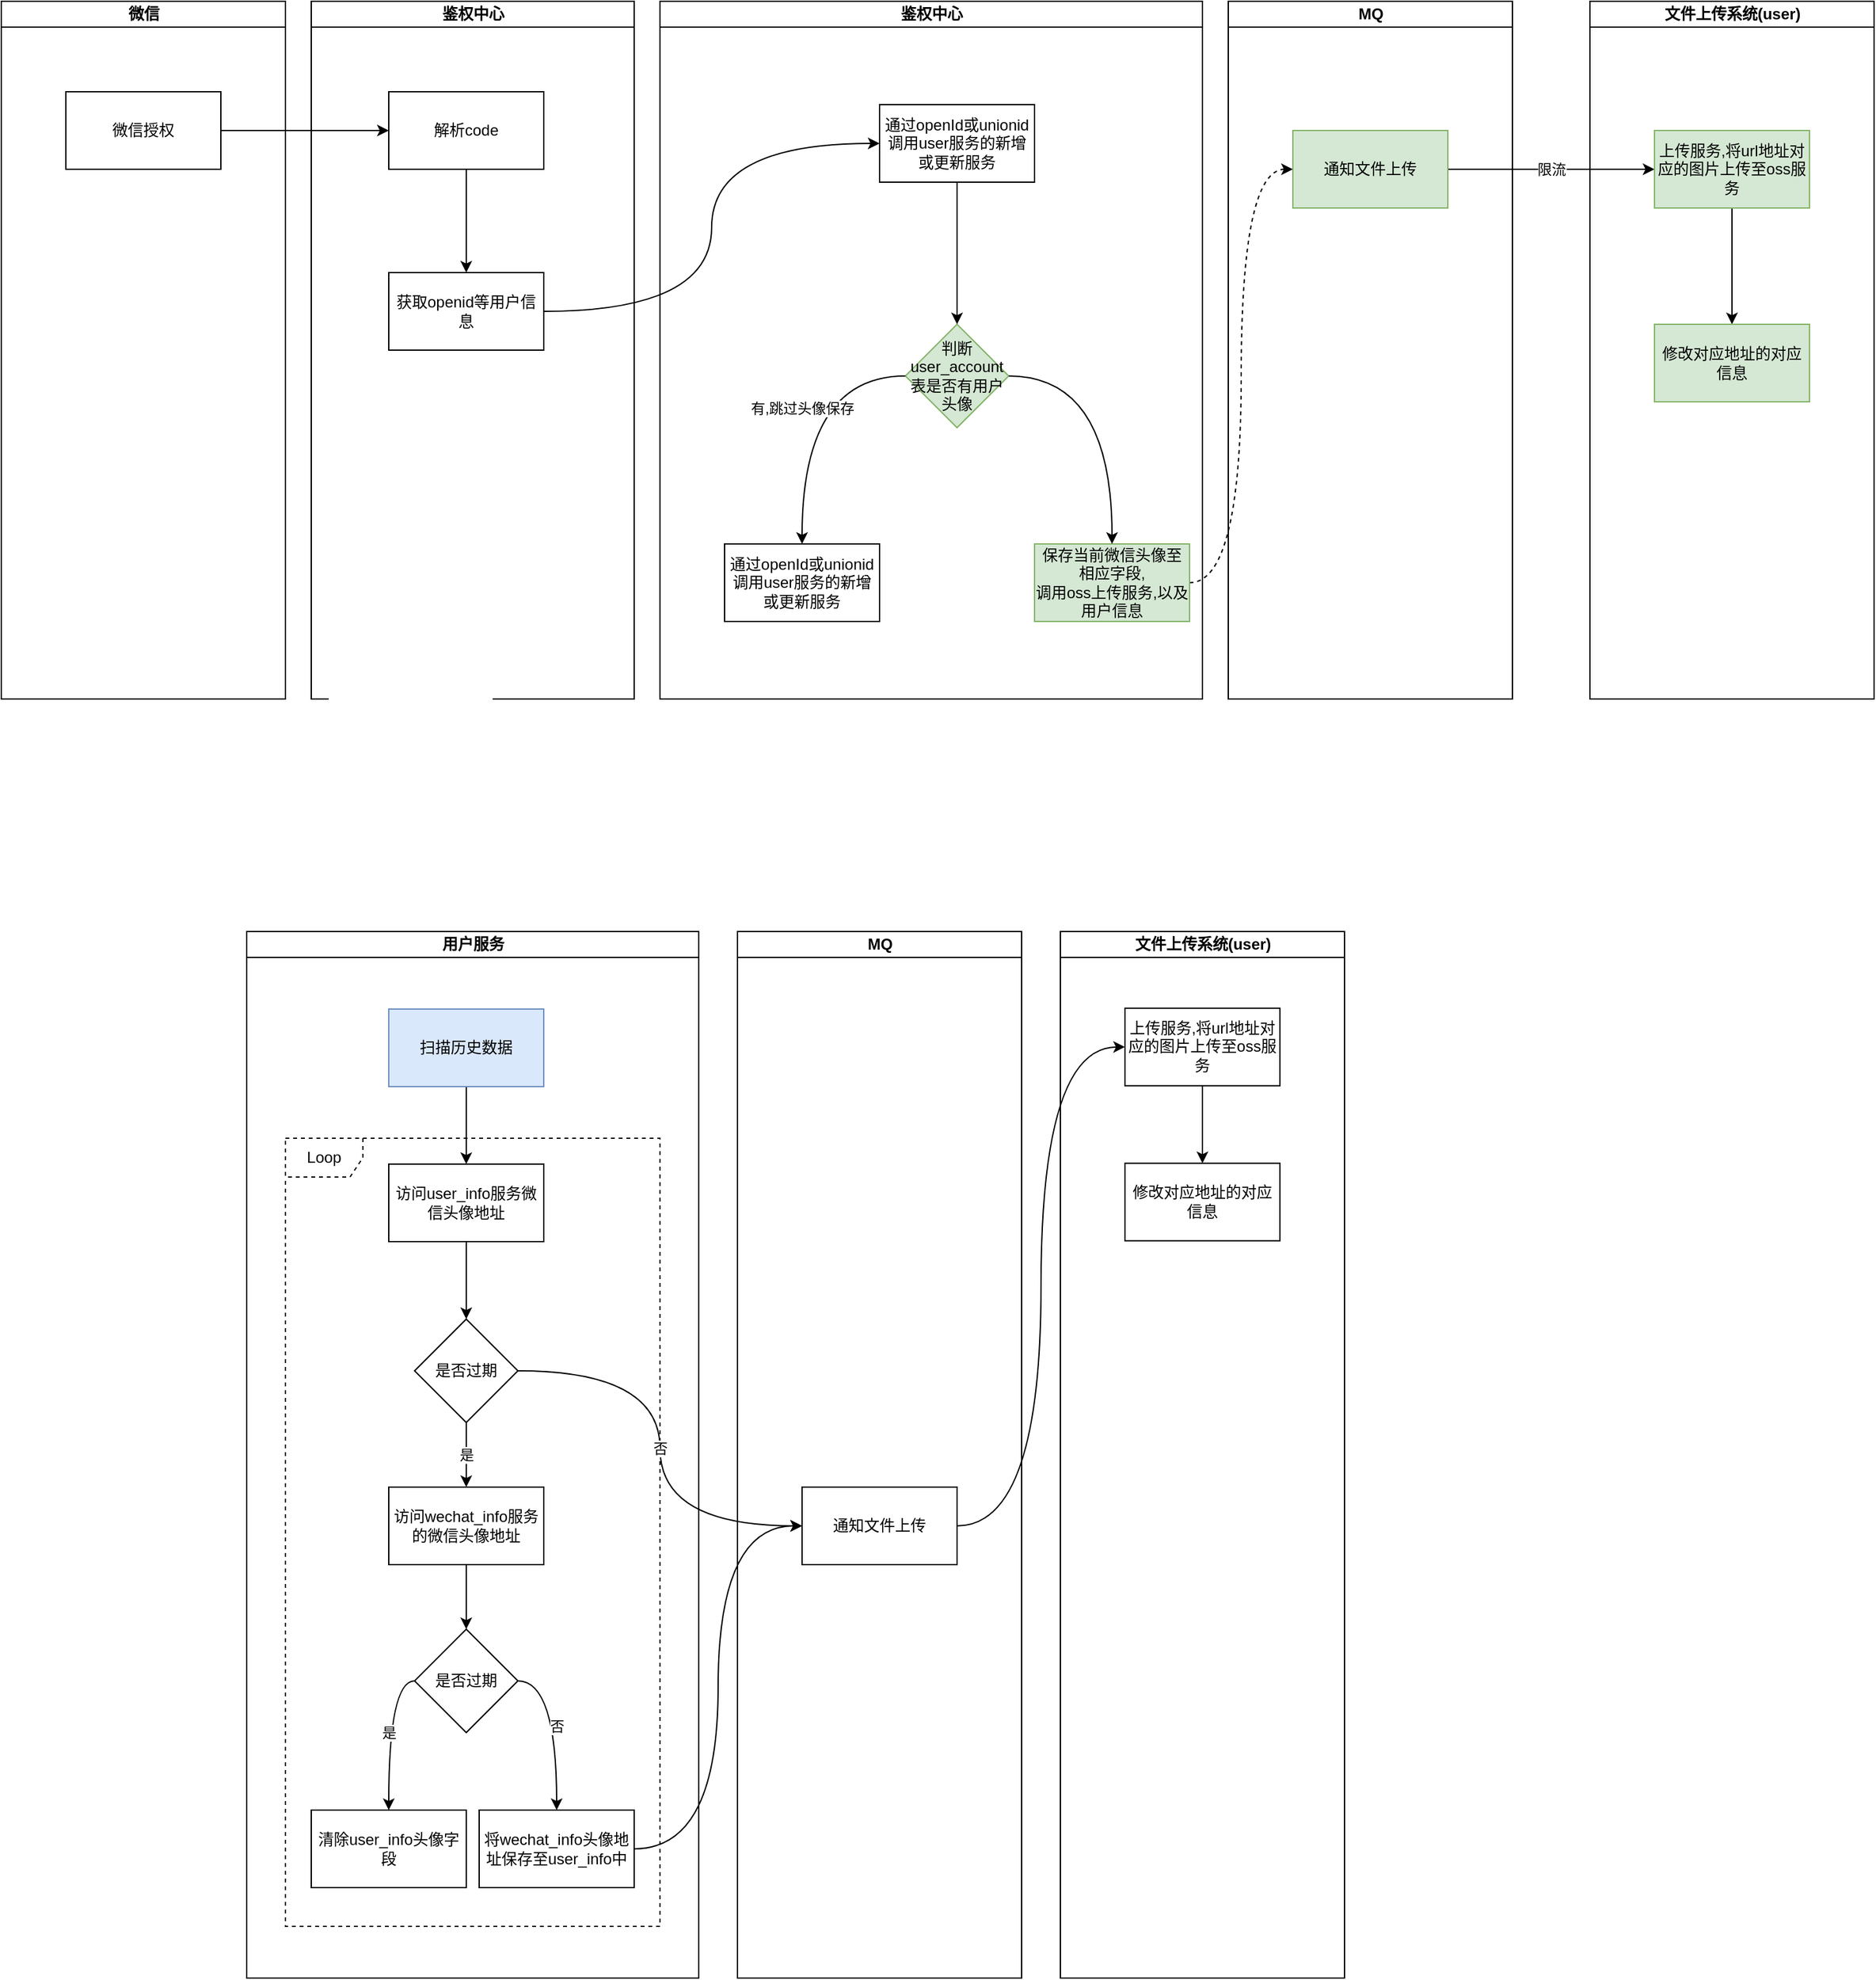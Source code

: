 <mxfile version="12.4.2" type="github" pages="1">
  <diagram id="5QiOQKNCq6tEFeVftK_o" name="第 1 页">
    <mxGraphModel dx="2013" dy="872" grid="1" gridSize="10" guides="1" tooltips="1" connect="1" arrows="1" fold="1" page="1" pageScale="1" pageWidth="1400" pageHeight="850" math="0" shadow="0">
      <root>
        <mxCell id="0"/>
        <mxCell id="1" parent="0"/>
        <mxCell id="8ZZjffh4FhQhodE5l19A-6" style="edgeStyle=orthogonalEdgeStyle;orthogonalLoop=1;jettySize=auto;html=1;exitX=1;exitY=0.5;exitDx=0;exitDy=0;curved=1;" edge="1" parent="1" source="8ZZjffh4FhQhodE5l19A-4" target="8ZZjffh4FhQhodE5l19A-5">
          <mxGeometry relative="1" as="geometry"/>
        </mxCell>
        <mxCell id="8ZZjffh4FhQhodE5l19A-25" style="edgeStyle=orthogonalEdgeStyle;orthogonalLoop=1;jettySize=auto;html=1;exitX=1;exitY=0.5;exitDx=0;exitDy=0;entryX=0;entryY=0.5;entryDx=0;entryDy=0;curved=1;dashed=1;" edge="1" parent="1" source="8ZZjffh4FhQhodE5l19A-19" target="8ZZjffh4FhQhodE5l19A-23">
          <mxGeometry relative="1" as="geometry"/>
        </mxCell>
        <mxCell id="8ZZjffh4FhQhodE5l19A-24" value="限流" style="edgeStyle=orthogonalEdgeStyle;orthogonalLoop=1;jettySize=auto;html=1;exitX=1;exitY=0.5;exitDx=0;exitDy=0;entryX=0;entryY=0.5;entryDx=0;entryDy=0;curved=1;" edge="1" parent="1" source="8ZZjffh4FhQhodE5l19A-23" target="8ZZjffh4FhQhodE5l19A-21">
          <mxGeometry relative="1" as="geometry"/>
        </mxCell>
        <mxCell id="8ZZjffh4FhQhodE5l19A-26" value="微信" style="swimlane;html=1;startSize=20;horizontal=1;containerType=tree;" vertex="1" parent="1">
          <mxGeometry x="450" y="70" width="220" height="540" as="geometry"/>
        </mxCell>
        <mxCell id="8ZZjffh4FhQhodE5l19A-4" value="微信授权" style="rounded=0;whiteSpace=wrap;html=1;" vertex="1" parent="8ZZjffh4FhQhodE5l19A-26">
          <mxGeometry x="50" y="70" width="120" height="60" as="geometry"/>
        </mxCell>
        <mxCell id="8ZZjffh4FhQhodE5l19A-27" value="鉴权中心" style="swimlane;html=1;startSize=20;horizontal=1;containerType=tree;" vertex="1" parent="1">
          <mxGeometry x="690" y="70" width="250" height="540" as="geometry"/>
        </mxCell>
        <mxCell id="8ZZjffh4FhQhodE5l19A-5" value="解析code" style="rounded=0;whiteSpace=wrap;html=1;" vertex="1" parent="8ZZjffh4FhQhodE5l19A-27">
          <mxGeometry x="60" y="70" width="120" height="60" as="geometry"/>
        </mxCell>
        <mxCell id="8ZZjffh4FhQhodE5l19A-11" value="获取openid等用户信息" style="rounded=0;whiteSpace=wrap;html=1;" vertex="1" parent="8ZZjffh4FhQhodE5l19A-27">
          <mxGeometry x="60" y="210" width="120" height="60" as="geometry"/>
        </mxCell>
        <mxCell id="8ZZjffh4FhQhodE5l19A-12" value="" style="edgeStyle=orthogonalEdgeStyle;orthogonalLoop=1;jettySize=auto;html=1;curved=1;" edge="1" parent="8ZZjffh4FhQhodE5l19A-27" source="8ZZjffh4FhQhodE5l19A-5" target="8ZZjffh4FhQhodE5l19A-11">
          <mxGeometry relative="1" as="geometry"/>
        </mxCell>
        <mxCell id="8ZZjffh4FhQhodE5l19A-33" value="鉴权中心" style="swimlane;html=1;startSize=20;horizontal=1;containerType=tree;" vertex="1" parent="1">
          <mxGeometry x="960" y="70" width="420" height="540" as="geometry"/>
        </mxCell>
        <mxCell id="8ZZjffh4FhQhodE5l19A-10" value="通过openId或unionid调用user服务的新增或更新服务" style="rounded=0;whiteSpace=wrap;html=1;" vertex="1" parent="8ZZjffh4FhQhodE5l19A-33">
          <mxGeometry x="170" y="80" width="120" height="60" as="geometry"/>
        </mxCell>
        <mxCell id="8ZZjffh4FhQhodE5l19A-15" value="通过openId或unionid调用user服务的新增或更新服务" style="rounded=0;whiteSpace=wrap;html=1;" vertex="1" parent="8ZZjffh4FhQhodE5l19A-33">
          <mxGeometry x="50" y="420" width="120" height="60" as="geometry"/>
        </mxCell>
        <mxCell id="8ZZjffh4FhQhodE5l19A-17" value="判断user_account表是否有用户头像" style="rhombus;whiteSpace=wrap;html=1;fillColor=#d5e8d4;strokeColor=#82b366;" vertex="1" parent="8ZZjffh4FhQhodE5l19A-33">
          <mxGeometry x="190" y="250" width="80" height="80" as="geometry"/>
        </mxCell>
        <mxCell id="8ZZjffh4FhQhodE5l19A-16" value="有,跳过头像保存" style="edgeStyle=orthogonalEdgeStyle;orthogonalLoop=1;jettySize=auto;html=1;curved=1;" edge="1" parent="8ZZjffh4FhQhodE5l19A-33" source="8ZZjffh4FhQhodE5l19A-17" target="8ZZjffh4FhQhodE5l19A-15">
          <mxGeometry relative="1" as="geometry"/>
        </mxCell>
        <mxCell id="8ZZjffh4FhQhodE5l19A-18" value="" style="edgeStyle=orthogonalEdgeStyle;orthogonalLoop=1;jettySize=auto;html=1;curved=1;" edge="1" parent="8ZZjffh4FhQhodE5l19A-33" source="8ZZjffh4FhQhodE5l19A-10" target="8ZZjffh4FhQhodE5l19A-17">
          <mxGeometry relative="1" as="geometry">
            <mxPoint x="230" y="190" as="sourcePoint"/>
            <mxPoint x="230" y="270" as="targetPoint"/>
          </mxGeometry>
        </mxCell>
        <mxCell id="8ZZjffh4FhQhodE5l19A-19" value="保存当前微信头像至相应字段,&lt;br&gt;调用oss上传服务,以及用户信息" style="rounded=0;whiteSpace=wrap;html=1;fillColor=#d5e8d4;strokeColor=#82b366;" vertex="1" parent="8ZZjffh4FhQhodE5l19A-33">
          <mxGeometry x="290" y="420" width="120" height="60" as="geometry"/>
        </mxCell>
        <mxCell id="8ZZjffh4FhQhodE5l19A-20" style="edgeStyle=orthogonalEdgeStyle;orthogonalLoop=1;jettySize=auto;html=1;exitX=1;exitY=0.5;exitDx=0;exitDy=0;entryX=0.5;entryY=0;entryDx=0;entryDy=0;curved=1;" edge="1" parent="8ZZjffh4FhQhodE5l19A-33" source="8ZZjffh4FhQhodE5l19A-17" target="8ZZjffh4FhQhodE5l19A-19">
          <mxGeometry relative="1" as="geometry">
            <mxPoint x="340" y="420" as="targetPoint"/>
          </mxGeometry>
        </mxCell>
        <mxCell id="8ZZjffh4FhQhodE5l19A-13" style="edgeStyle=orthogonalEdgeStyle;orthogonalLoop=1;jettySize=auto;html=1;exitX=1;exitY=0.5;exitDx=0;exitDy=0;curved=1;entryX=0;entryY=0.5;entryDx=0;entryDy=0;" edge="1" parent="1" source="8ZZjffh4FhQhodE5l19A-11" target="8ZZjffh4FhQhodE5l19A-10">
          <mxGeometry relative="1" as="geometry"/>
        </mxCell>
        <mxCell id="8ZZjffh4FhQhodE5l19A-38" value="MQ" style="swimlane;html=1;startSize=20;horizontal=1;containerType=tree;" vertex="1" parent="1">
          <mxGeometry x="1400" y="70" width="220" height="540" as="geometry"/>
        </mxCell>
        <mxCell id="8ZZjffh4FhQhodE5l19A-23" value="通知文件上传" style="rounded=0;whiteSpace=wrap;html=1;fillColor=#d5e8d4;strokeColor=#82b366;" vertex="1" parent="8ZZjffh4FhQhodE5l19A-38">
          <mxGeometry x="50" y="100" width="120" height="60" as="geometry"/>
        </mxCell>
        <mxCell id="8ZZjffh4FhQhodE5l19A-39" value="文件上传系统(user)" style="swimlane;html=1;startSize=20;horizontal=1;containerType=tree;" vertex="1" parent="1">
          <mxGeometry x="1680" y="70" width="220" height="540" as="geometry"/>
        </mxCell>
        <mxCell id="8ZZjffh4FhQhodE5l19A-44" style="edgeStyle=orthogonalEdgeStyle;curved=1;orthogonalLoop=1;jettySize=auto;html=1;exitX=0.5;exitY=1;exitDx=0;exitDy=0;entryX=0.5;entryY=0;entryDx=0;entryDy=0;" edge="1" parent="8ZZjffh4FhQhodE5l19A-39" source="8ZZjffh4FhQhodE5l19A-21" target="8ZZjffh4FhQhodE5l19A-42">
          <mxGeometry relative="1" as="geometry"/>
        </mxCell>
        <mxCell id="8ZZjffh4FhQhodE5l19A-21" value="上传服务,将url地址对应的图片上传至oss服务" style="rounded=0;whiteSpace=wrap;html=1;fillColor=#d5e8d4;strokeColor=#82b366;" vertex="1" parent="8ZZjffh4FhQhodE5l19A-39">
          <mxGeometry x="50" y="100" width="120" height="60" as="geometry"/>
        </mxCell>
        <mxCell id="8ZZjffh4FhQhodE5l19A-42" value="修改对应地址的对应信息" style="rounded=0;whiteSpace=wrap;html=1;fillColor=#d5e8d4;strokeColor=#82b366;" vertex="1" parent="8ZZjffh4FhQhodE5l19A-39">
          <mxGeometry x="50" y="250" width="120" height="60" as="geometry"/>
        </mxCell>
        <mxCell id="8ZZjffh4FhQhodE5l19A-45" value="用户服务" style="swimlane;html=1;startSize=20;horizontal=1;containerType=tree;" vertex="1" parent="1">
          <mxGeometry x="640" y="790" width="350" height="810" as="geometry"/>
        </mxCell>
        <mxCell id="8ZZjffh4FhQhodE5l19A-64" value="Loop" style="shape=umlFrame;whiteSpace=wrap;html=1;dashed=1;" vertex="1" parent="8ZZjffh4FhQhodE5l19A-45">
          <mxGeometry x="30" y="160" width="290" height="610" as="geometry"/>
        </mxCell>
        <mxCell id="8ZZjffh4FhQhodE5l19A-50" style="edgeStyle=orthogonalEdgeStyle;curved=1;orthogonalLoop=1;jettySize=auto;html=1;exitX=0.5;exitY=1;exitDx=0;exitDy=0;entryX=0.5;entryY=0;entryDx=0;entryDy=0;" edge="1" parent="8ZZjffh4FhQhodE5l19A-45" source="8ZZjffh4FhQhodE5l19A-46" target="8ZZjffh4FhQhodE5l19A-47">
          <mxGeometry relative="1" as="geometry"/>
        </mxCell>
        <mxCell id="8ZZjffh4FhQhodE5l19A-46" value="扫描历史数据" style="rounded=0;whiteSpace=wrap;html=1;fillColor=#dae8fc;strokeColor=#6c8ebf;" vertex="1" parent="8ZZjffh4FhQhodE5l19A-45">
          <mxGeometry x="110" y="60" width="120" height="60" as="geometry"/>
        </mxCell>
        <mxCell id="8ZZjffh4FhQhodE5l19A-49" style="edgeStyle=orthogonalEdgeStyle;curved=1;orthogonalLoop=1;jettySize=auto;html=1;exitX=0.5;exitY=1;exitDx=0;exitDy=0;entryX=0.5;entryY=0;entryDx=0;entryDy=0;" edge="1" parent="8ZZjffh4FhQhodE5l19A-45" source="8ZZjffh4FhQhodE5l19A-47" target="8ZZjffh4FhQhodE5l19A-48">
          <mxGeometry relative="1" as="geometry"/>
        </mxCell>
        <mxCell id="8ZZjffh4FhQhodE5l19A-47" value="访问user_info服务微信头像地址" style="rounded=0;whiteSpace=wrap;html=1;" vertex="1" parent="8ZZjffh4FhQhodE5l19A-45">
          <mxGeometry x="110" y="180" width="120" height="60" as="geometry"/>
        </mxCell>
        <mxCell id="8ZZjffh4FhQhodE5l19A-75" value="是" style="edgeStyle=orthogonalEdgeStyle;curved=1;orthogonalLoop=1;jettySize=auto;html=1;exitX=0.5;exitY=1;exitDx=0;exitDy=0;entryX=0.5;entryY=0;entryDx=0;entryDy=0;" edge="1" parent="8ZZjffh4FhQhodE5l19A-45" source="8ZZjffh4FhQhodE5l19A-48" target="8ZZjffh4FhQhodE5l19A-74">
          <mxGeometry relative="1" as="geometry"/>
        </mxCell>
        <mxCell id="8ZZjffh4FhQhodE5l19A-48" value="是否过期" style="rhombus;whiteSpace=wrap;html=1;" vertex="1" parent="8ZZjffh4FhQhodE5l19A-45">
          <mxGeometry x="130" y="300" width="80" height="80" as="geometry"/>
        </mxCell>
        <mxCell id="8ZZjffh4FhQhodE5l19A-78" value="是" style="edgeStyle=orthogonalEdgeStyle;curved=1;orthogonalLoop=1;jettySize=auto;html=1;exitX=0;exitY=0.5;exitDx=0;exitDy=0;" edge="1" parent="8ZZjffh4FhQhodE5l19A-45" source="8ZZjffh4FhQhodE5l19A-71" target="8ZZjffh4FhQhodE5l19A-77">
          <mxGeometry relative="1" as="geometry"/>
        </mxCell>
        <mxCell id="8ZZjffh4FhQhodE5l19A-71" value="&lt;span style=&quot;white-space: normal&quot;&gt;是否过期&lt;/span&gt;" style="rhombus;whiteSpace=wrap;html=1;" vertex="1" parent="8ZZjffh4FhQhodE5l19A-45">
          <mxGeometry x="130" y="540" width="80" height="80" as="geometry"/>
        </mxCell>
        <mxCell id="8ZZjffh4FhQhodE5l19A-76" style="edgeStyle=orthogonalEdgeStyle;curved=1;orthogonalLoop=1;jettySize=auto;html=1;exitX=0.5;exitY=1;exitDx=0;exitDy=0;entryX=0.5;entryY=0;entryDx=0;entryDy=0;" edge="1" parent="8ZZjffh4FhQhodE5l19A-45" source="8ZZjffh4FhQhodE5l19A-74" target="8ZZjffh4FhQhodE5l19A-71">
          <mxGeometry relative="1" as="geometry"/>
        </mxCell>
        <mxCell id="8ZZjffh4FhQhodE5l19A-74" value="访问wechat_info服务的微信头像地址" style="rounded=0;whiteSpace=wrap;html=1;" vertex="1" parent="8ZZjffh4FhQhodE5l19A-45">
          <mxGeometry x="110" y="430" width="120" height="60" as="geometry"/>
        </mxCell>
        <mxCell id="8ZZjffh4FhQhodE5l19A-77" value="清除user_info头像字段" style="rounded=0;whiteSpace=wrap;html=1;" vertex="1" parent="8ZZjffh4FhQhodE5l19A-45">
          <mxGeometry x="50" y="680" width="120" height="60" as="geometry"/>
        </mxCell>
        <mxCell id="8ZZjffh4FhQhodE5l19A-80" value="将wechat_info头像地址保存至user_info中" style="rounded=0;whiteSpace=wrap;html=1;" vertex="1" parent="8ZZjffh4FhQhodE5l19A-45">
          <mxGeometry x="180" y="680" width="120" height="60" as="geometry"/>
        </mxCell>
        <mxCell id="8ZZjffh4FhQhodE5l19A-79" value="否" style="edgeStyle=orthogonalEdgeStyle;curved=1;orthogonalLoop=1;jettySize=auto;html=1;exitX=1;exitY=0.5;exitDx=0;exitDy=0;" edge="1" parent="8ZZjffh4FhQhodE5l19A-45" source="8ZZjffh4FhQhodE5l19A-71" target="8ZZjffh4FhQhodE5l19A-80">
          <mxGeometry relative="1" as="geometry"/>
        </mxCell>
        <mxCell id="8ZZjffh4FhQhodE5l19A-51" value="MQ" style="swimlane;html=1;startSize=20;horizontal=1;containerType=tree;" vertex="1" parent="1">
          <mxGeometry x="1020" y="790" width="220" height="810" as="geometry"/>
        </mxCell>
        <mxCell id="8ZZjffh4FhQhodE5l19A-61" value="&lt;span style=&quot;white-space: normal&quot;&gt;通知文件上传&lt;/span&gt;" style="rounded=0;whiteSpace=wrap;html=1;" vertex="1" parent="8ZZjffh4FhQhodE5l19A-51">
          <mxGeometry x="50" y="430" width="120" height="60" as="geometry"/>
        </mxCell>
        <mxCell id="8ZZjffh4FhQhodE5l19A-57" value="文件上传系统(user)" style="swimlane;html=1;startSize=20;horizontal=1;containerType=tree;" vertex="1" parent="1">
          <mxGeometry x="1270" y="790" width="220" height="810" as="geometry"/>
        </mxCell>
        <mxCell id="8ZZjffh4FhQhodE5l19A-58" style="edgeStyle=orthogonalEdgeStyle;curved=1;orthogonalLoop=1;jettySize=auto;html=1;exitX=0.5;exitY=1;exitDx=0;exitDy=0;entryX=0.5;entryY=0;entryDx=0;entryDy=0;" edge="1" parent="8ZZjffh4FhQhodE5l19A-57" source="8ZZjffh4FhQhodE5l19A-59" target="8ZZjffh4FhQhodE5l19A-60">
          <mxGeometry relative="1" as="geometry"/>
        </mxCell>
        <mxCell id="8ZZjffh4FhQhodE5l19A-59" value="上传服务,将url地址对应的图片上传至oss服务" style="rounded=0;whiteSpace=wrap;html=1;" vertex="1" parent="8ZZjffh4FhQhodE5l19A-57">
          <mxGeometry x="50" y="59.35" width="120" height="60" as="geometry"/>
        </mxCell>
        <mxCell id="8ZZjffh4FhQhodE5l19A-60" value="修改对应地址的对应信息" style="rounded=0;whiteSpace=wrap;html=1;" vertex="1" parent="8ZZjffh4FhQhodE5l19A-57">
          <mxGeometry x="50" y="179.35" width="120" height="60" as="geometry"/>
        </mxCell>
        <mxCell id="8ZZjffh4FhQhodE5l19A-62" value="否" style="edgeStyle=orthogonalEdgeStyle;curved=1;orthogonalLoop=1;jettySize=auto;html=1;exitX=1;exitY=0.5;exitDx=0;exitDy=0;entryX=0;entryY=0.5;entryDx=0;entryDy=0;" edge="1" parent="1" source="8ZZjffh4FhQhodE5l19A-48" target="8ZZjffh4FhQhodE5l19A-61">
          <mxGeometry relative="1" as="geometry"/>
        </mxCell>
        <mxCell id="8ZZjffh4FhQhodE5l19A-63" style="edgeStyle=orthogonalEdgeStyle;curved=1;orthogonalLoop=1;jettySize=auto;html=1;exitX=1;exitY=0.5;exitDx=0;exitDy=0;entryX=0;entryY=0.5;entryDx=0;entryDy=0;" edge="1" parent="1" source="8ZZjffh4FhQhodE5l19A-61" target="8ZZjffh4FhQhodE5l19A-59">
          <mxGeometry relative="1" as="geometry"/>
        </mxCell>
        <mxCell id="8ZZjffh4FhQhodE5l19A-81" style="edgeStyle=orthogonalEdgeStyle;curved=1;orthogonalLoop=1;jettySize=auto;html=1;exitX=1;exitY=0.5;exitDx=0;exitDy=0;entryX=0;entryY=0.5;entryDx=0;entryDy=0;" edge="1" parent="1" source="8ZZjffh4FhQhodE5l19A-80" target="8ZZjffh4FhQhodE5l19A-61">
          <mxGeometry relative="1" as="geometry"/>
        </mxCell>
      </root>
    </mxGraphModel>
  </diagram>
</mxfile>
